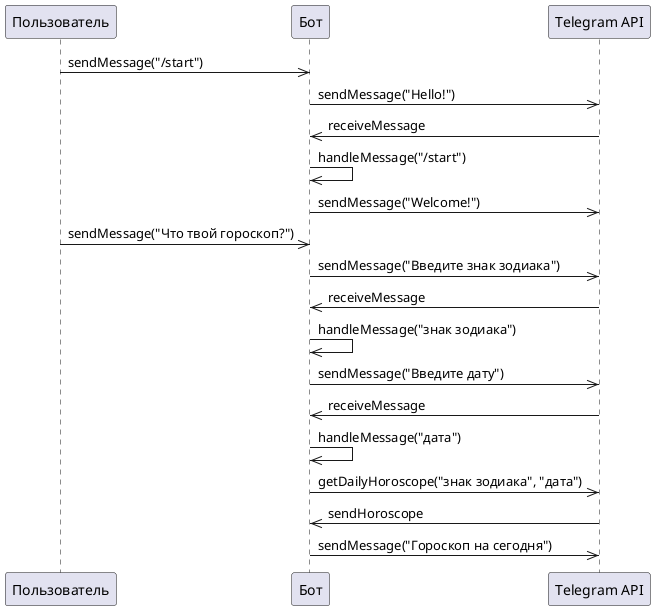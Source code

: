 @startuml
participant User as "Пользователь"
participant Bot as "Бот"
participant TelegramAPI as "Telegram API"

User->>Bot: sendMessage("/start")
Bot->>TelegramAPI: sendMessage("Hello!")
TelegramAPI->>Bot: receiveMessage
Bot->>Bot: handleMessage("/start")
Bot->>TelegramAPI: sendMessage("Welcome!")

User->>Bot: sendMessage("Что твой гороскоп?")
Bot->>TelegramAPI: sendMessage("Введите знак зодиака")
TelegramAPI->>Bot: receiveMessage
Bot->>Bot: handleMessage("знак зодиака")
Bot->>TelegramAPI: sendMessage("Введите дату")
TelegramAPI->>Bot: receiveMessage
Bot->>Bot: handleMessage("дата")
Bot->>TelegramAPI: getDailyHoroscope("знак зодиака", "дата")
TelegramAPI->>Bot: sendHoroscope
Bot->>TelegramAPI: sendMessage("Гороскоп на сегодня")
@enduml
